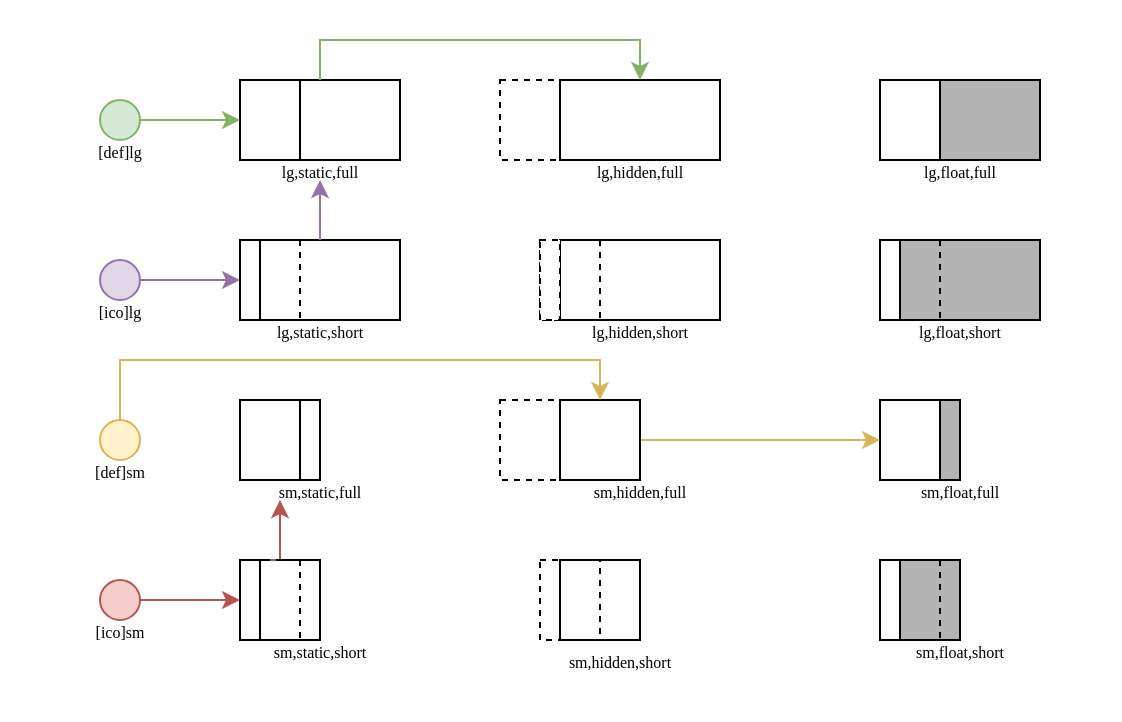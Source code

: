 <mxfile version="24.8.4">
  <diagram name="Page-1" id="ly4c57xhCOYRpJJMbKzn">
    <mxGraphModel dx="578" dy="792" grid="1" gridSize="10" guides="1" tooltips="1" connect="1" arrows="1" fold="1" page="1" pageScale="1" pageWidth="827" pageHeight="1169" math="0" shadow="0">
      <root>
        <mxCell id="0" />
        <mxCell id="1" parent="0" />
        <mxCell id="pbPmaoMiispyIK3xkd-3-42" value="" style="rounded=0;whiteSpace=wrap;html=1;strokeColor=none;" vertex="1" parent="1">
          <mxGeometry width="560" height="360" as="geometry" />
        </mxCell>
        <mxCell id="pbPmaoMiispyIK3xkd-3-9" value="" style="group" vertex="1" connectable="0" parent="1">
          <mxGeometry x="120" y="40" width="80" height="40" as="geometry" />
        </mxCell>
        <mxCell id="pbPmaoMiispyIK3xkd-3-5" value="" style="rounded=0;whiteSpace=wrap;html=1;" vertex="1" parent="pbPmaoMiispyIK3xkd-3-9">
          <mxGeometry width="80" height="40" as="geometry" />
        </mxCell>
        <mxCell id="pbPmaoMiispyIK3xkd-3-6" value="" style="rounded=0;whiteSpace=wrap;html=1;" vertex="1" parent="pbPmaoMiispyIK3xkd-3-9">
          <mxGeometry width="30" height="40" as="geometry" />
        </mxCell>
        <mxCell id="pbPmaoMiispyIK3xkd-3-30" value="" style="group" vertex="1" connectable="0" parent="1">
          <mxGeometry x="120" y="120" width="80" height="40" as="geometry" />
        </mxCell>
        <mxCell id="pbPmaoMiispyIK3xkd-3-12" value="" style="rounded=0;whiteSpace=wrap;html=1;" vertex="1" parent="pbPmaoMiispyIK3xkd-3-30">
          <mxGeometry width="80" height="40" as="geometry" />
        </mxCell>
        <mxCell id="pbPmaoMiispyIK3xkd-3-28" value="" style="rounded=0;whiteSpace=wrap;html=1;" vertex="1" parent="pbPmaoMiispyIK3xkd-3-30">
          <mxGeometry width="10" height="40" as="geometry" />
        </mxCell>
        <mxCell id="pbPmaoMiispyIK3xkd-3-29" value="" style="endArrow=none;dashed=1;html=1;rounded=0;" edge="1" parent="pbPmaoMiispyIK3xkd-3-30">
          <mxGeometry width="50" height="50" relative="1" as="geometry">
            <mxPoint x="30" as="sourcePoint" />
            <mxPoint x="30" y="40" as="targetPoint" />
          </mxGeometry>
        </mxCell>
        <mxCell id="pbPmaoMiispyIK3xkd-3-31" value="" style="group" vertex="1" connectable="0" parent="1">
          <mxGeometry x="440" y="40" width="80" height="40" as="geometry" />
        </mxCell>
        <mxCell id="pbPmaoMiispyIK3xkd-3-32" value="" style="rounded=0;whiteSpace=wrap;html=1;fillColor=#B3B3B3;" vertex="1" parent="pbPmaoMiispyIK3xkd-3-31">
          <mxGeometry width="80" height="40" as="geometry" />
        </mxCell>
        <mxCell id="pbPmaoMiispyIK3xkd-3-33" value="" style="rounded=0;whiteSpace=wrap;html=1;" vertex="1" parent="pbPmaoMiispyIK3xkd-3-31">
          <mxGeometry width="30" height="40" as="geometry" />
        </mxCell>
        <mxCell id="pbPmaoMiispyIK3xkd-3-34" value="" style="group" vertex="1" connectable="0" parent="1">
          <mxGeometry x="280" y="40" width="80" height="40" as="geometry" />
        </mxCell>
        <mxCell id="pbPmaoMiispyIK3xkd-3-49" value="" style="group" vertex="1" connectable="0" parent="pbPmaoMiispyIK3xkd-3-34">
          <mxGeometry x="-30" width="110" height="40" as="geometry" />
        </mxCell>
        <mxCell id="pbPmaoMiispyIK3xkd-3-35" value="" style="rounded=0;whiteSpace=wrap;html=1;" vertex="1" parent="pbPmaoMiispyIK3xkd-3-49">
          <mxGeometry x="30" width="80" height="40" as="geometry" />
        </mxCell>
        <mxCell id="pbPmaoMiispyIK3xkd-3-36" value="" style="rounded=0;whiteSpace=wrap;html=1;dashed=1;fillColor=none;" vertex="1" parent="pbPmaoMiispyIK3xkd-3-49">
          <mxGeometry width="30" height="40" as="geometry" />
        </mxCell>
        <mxCell id="pbPmaoMiispyIK3xkd-3-38" value="" style="group" vertex="1" connectable="0" parent="1">
          <mxGeometry x="440" y="120" width="80" height="40" as="geometry" />
        </mxCell>
        <mxCell id="pbPmaoMiispyIK3xkd-3-39" value="" style="rounded=0;whiteSpace=wrap;html=1;fillColor=#B3B3B3;" vertex="1" parent="pbPmaoMiispyIK3xkd-3-38">
          <mxGeometry width="80" height="40" as="geometry" />
        </mxCell>
        <mxCell id="pbPmaoMiispyIK3xkd-3-40" value="" style="rounded=0;whiteSpace=wrap;html=1;" vertex="1" parent="pbPmaoMiispyIK3xkd-3-38">
          <mxGeometry width="10" height="40" as="geometry" />
        </mxCell>
        <mxCell id="pbPmaoMiispyIK3xkd-3-43" value="&lt;font style=&quot;font-size: 8px;&quot; data-font-src=&quot;https://fonts.googleapis.com/css?family=Fira+Code&quot; face=&quot;Fira Code&quot;&gt;lg,static,full&lt;/font&gt;" style="text;html=1;align=center;verticalAlign=middle;whiteSpace=wrap;rounded=0;" vertex="1" parent="1">
          <mxGeometry x="120" y="80" width="80" height="10" as="geometry" />
        </mxCell>
        <mxCell id="pbPmaoMiispyIK3xkd-3-44" value="&lt;font style=&quot;font-size: 8px;&quot; data-font-src=&quot;https://fonts.googleapis.com/css?family=Fira+Code&quot; face=&quot;Fira Code&quot;&gt;lg,float,full&lt;/font&gt;" style="text;html=1;align=center;verticalAlign=middle;whiteSpace=wrap;rounded=0;" vertex="1" parent="1">
          <mxGeometry x="440" y="80" width="80" height="10" as="geometry" />
        </mxCell>
        <mxCell id="pbPmaoMiispyIK3xkd-3-46" value="&lt;font style=&quot;font-size: 8px;&quot; data-font-src=&quot;https://fonts.googleapis.com/css?family=Fira+Code&quot; face=&quot;Fira Code&quot;&gt;lg,static,short&lt;/font&gt;" style="text;html=1;align=center;verticalAlign=middle;whiteSpace=wrap;rounded=0;" vertex="1" parent="1">
          <mxGeometry x="120" y="160" width="80" height="10" as="geometry" />
        </mxCell>
        <mxCell id="pbPmaoMiispyIK3xkd-3-47" value="&lt;font style=&quot;font-size: 8px;&quot; data-font-src=&quot;https://fonts.googleapis.com/css?family=Fira+Code&quot; face=&quot;Fira Code&quot;&gt;lg,float,short&lt;/font&gt;" style="text;html=1;align=center;verticalAlign=middle;whiteSpace=wrap;rounded=0;" vertex="1" parent="1">
          <mxGeometry x="440" y="160" width="80" height="10" as="geometry" />
        </mxCell>
        <mxCell id="pbPmaoMiispyIK3xkd-3-48" value="&lt;font style=&quot;font-size: 8px;&quot; data-font-src=&quot;https://fonts.googleapis.com/css?family=Fira+Code&quot; face=&quot;Fira Code&quot;&gt;lg,hidden,full&lt;/font&gt;" style="text;html=1;align=center;verticalAlign=middle;whiteSpace=wrap;rounded=0;" vertex="1" parent="1">
          <mxGeometry x="280" y="80" width="80" height="10" as="geometry" />
        </mxCell>
        <mxCell id="pbPmaoMiispyIK3xkd-3-54" value="" style="group" vertex="1" connectable="0" parent="1">
          <mxGeometry x="280" y="120" width="80" height="40" as="geometry" />
        </mxCell>
        <mxCell id="pbPmaoMiispyIK3xkd-3-55" value="" style="rounded=0;whiteSpace=wrap;html=1;" vertex="1" parent="pbPmaoMiispyIK3xkd-3-54">
          <mxGeometry width="80" height="40" as="geometry" />
        </mxCell>
        <mxCell id="pbPmaoMiispyIK3xkd-3-58" value="&lt;font style=&quot;font-size: 8px;&quot; data-font-src=&quot;https://fonts.googleapis.com/css?family=Fira+Code&quot; face=&quot;Fira Code&quot;&gt;lg,hidden,short&lt;/font&gt;" style="text;html=1;align=center;verticalAlign=middle;whiteSpace=wrap;rounded=0;" vertex="1" parent="1">
          <mxGeometry x="280" y="160" width="80" height="10" as="geometry" />
        </mxCell>
        <mxCell id="pbPmaoMiispyIK3xkd-3-62" value="" style="group" vertex="1" connectable="0" parent="1">
          <mxGeometry x="40" y="50" width="40" height="30" as="geometry" />
        </mxCell>
        <mxCell id="pbPmaoMiispyIK3xkd-3-60" value="" style="ellipse;fillColor=#d5e8d4;html=1;strokeColor=#82b366;" vertex="1" parent="pbPmaoMiispyIK3xkd-3-62">
          <mxGeometry x="10" width="20" height="20" as="geometry" />
        </mxCell>
        <mxCell id="pbPmaoMiispyIK3xkd-3-61" value="&lt;font style=&quot;font-size: 8px;&quot; data-font-src=&quot;https://fonts.googleapis.com/css?family=Fira+Code&quot; face=&quot;Fira Code&quot;&gt;[def]lg&lt;/font&gt;" style="text;html=1;align=center;verticalAlign=middle;whiteSpace=wrap;rounded=0;" vertex="1" parent="pbPmaoMiispyIK3xkd-3-62">
          <mxGeometry y="20" width="40" height="10" as="geometry" />
        </mxCell>
        <mxCell id="pbPmaoMiispyIK3xkd-3-66" value="" style="group" vertex="1" connectable="0" parent="1">
          <mxGeometry x="40" y="210" width="40" height="30" as="geometry" />
        </mxCell>
        <mxCell id="pbPmaoMiispyIK3xkd-3-67" value="" style="ellipse;fillColor=#fff2cc;html=1;strokeColor=#d6b656;" vertex="1" parent="pbPmaoMiispyIK3xkd-3-66">
          <mxGeometry x="10" width="20" height="20" as="geometry" />
        </mxCell>
        <mxCell id="pbPmaoMiispyIK3xkd-3-68" value="&lt;font style=&quot;font-size: 8px;&quot; data-font-src=&quot;https://fonts.googleapis.com/css?family=Fira+Code&quot; face=&quot;Fira Code&quot;&gt;[def]sm&lt;/font&gt;" style="text;html=1;align=center;verticalAlign=middle;whiteSpace=wrap;rounded=0;" vertex="1" parent="pbPmaoMiispyIK3xkd-3-66">
          <mxGeometry y="20" width="40" height="10" as="geometry" />
        </mxCell>
        <mxCell id="pbPmaoMiispyIK3xkd-3-78" value="" style="group" vertex="1" connectable="0" parent="1">
          <mxGeometry x="40" y="130" width="40" height="30" as="geometry" />
        </mxCell>
        <mxCell id="pbPmaoMiispyIK3xkd-3-80" value="&lt;font style=&quot;font-size: 8px;&quot; data-font-src=&quot;https://fonts.googleapis.com/css?family=Fira+Code&quot; face=&quot;Fira Code&quot;&gt;[ico]lg&lt;/font&gt;" style="text;html=1;align=center;verticalAlign=middle;whiteSpace=wrap;rounded=0;" vertex="1" parent="pbPmaoMiispyIK3xkd-3-78">
          <mxGeometry y="20" width="40" height="10" as="geometry" />
        </mxCell>
        <mxCell id="pbPmaoMiispyIK3xkd-3-79" value="" style="ellipse;fillColor=#e1d5e7;html=1;strokeColor=#9673a6;" vertex="1" parent="pbPmaoMiispyIK3xkd-3-78">
          <mxGeometry x="10" width="20" height="20" as="geometry" />
        </mxCell>
        <mxCell id="pbPmaoMiispyIK3xkd-3-81" value="" style="group" vertex="1" connectable="0" parent="1">
          <mxGeometry x="40" y="290" width="40" height="30" as="geometry" />
        </mxCell>
        <mxCell id="pbPmaoMiispyIK3xkd-3-82" value="" style="ellipse;fillColor=#f8cecc;html=1;strokeColor=#b85450;" vertex="1" parent="pbPmaoMiispyIK3xkd-3-81">
          <mxGeometry x="10" width="20" height="20" as="geometry" />
        </mxCell>
        <mxCell id="pbPmaoMiispyIK3xkd-3-83" value="&lt;font style=&quot;font-size: 8px;&quot; data-font-src=&quot;https://fonts.googleapis.com/css?family=Fira+Code&quot; face=&quot;Fira Code&quot;&gt;[ico]sm&lt;/font&gt;" style="text;html=1;align=center;verticalAlign=middle;whiteSpace=wrap;rounded=0;" vertex="1" parent="pbPmaoMiispyIK3xkd-3-81">
          <mxGeometry y="20" width="40" height="10" as="geometry" />
        </mxCell>
        <mxCell id="pbPmaoMiispyIK3xkd-3-90" value="" style="group" vertex="1" connectable="0" parent="1">
          <mxGeometry x="120" y="200" width="40" height="40" as="geometry" />
        </mxCell>
        <mxCell id="pbPmaoMiispyIK3xkd-3-91" value="" style="rounded=0;whiteSpace=wrap;html=1;" vertex="1" parent="pbPmaoMiispyIK3xkd-3-90">
          <mxGeometry width="40" height="40" as="geometry" />
        </mxCell>
        <mxCell id="pbPmaoMiispyIK3xkd-3-92" value="" style="rounded=0;whiteSpace=wrap;html=1;" vertex="1" parent="pbPmaoMiispyIK3xkd-3-90">
          <mxGeometry width="30" height="40" as="geometry" />
        </mxCell>
        <mxCell id="pbPmaoMiispyIK3xkd-3-93" value="&lt;font style=&quot;font-size: 8px;&quot; data-font-src=&quot;https://fonts.googleapis.com/css?family=Fira+Code&quot; face=&quot;Fira Code&quot;&gt;sm,static,full&lt;/font&gt;" style="text;html=1;align=center;verticalAlign=middle;whiteSpace=wrap;rounded=0;" vertex="1" parent="1">
          <mxGeometry x="120" y="240" width="80" height="10" as="geometry" />
        </mxCell>
        <mxCell id="pbPmaoMiispyIK3xkd-3-102" value="" style="group" vertex="1" connectable="0" parent="1">
          <mxGeometry x="440" y="200" width="40" height="40" as="geometry" />
        </mxCell>
        <mxCell id="pbPmaoMiispyIK3xkd-3-103" value="" style="rounded=0;whiteSpace=wrap;html=1;fillColor=#B3B3B3;" vertex="1" parent="pbPmaoMiispyIK3xkd-3-102">
          <mxGeometry width="40" height="40" as="geometry" />
        </mxCell>
        <mxCell id="pbPmaoMiispyIK3xkd-3-104" value="" style="rounded=0;whiteSpace=wrap;html=1;" vertex="1" parent="pbPmaoMiispyIK3xkd-3-102">
          <mxGeometry width="30" height="40" as="geometry" />
        </mxCell>
        <mxCell id="pbPmaoMiispyIK3xkd-3-105" value="&lt;font style=&quot;font-size: 8px;&quot; data-font-src=&quot;https://fonts.googleapis.com/css?family=Fira+Code&quot; face=&quot;Fira Code&quot;&gt;sm,float,full&lt;/font&gt;" style="text;html=1;align=center;verticalAlign=middle;whiteSpace=wrap;rounded=0;" vertex="1" parent="1">
          <mxGeometry x="440" y="240" width="80" height="10" as="geometry" />
        </mxCell>
        <mxCell id="pbPmaoMiispyIK3xkd-3-106" value="" style="group" vertex="1" connectable="0" parent="1">
          <mxGeometry x="120" y="280" width="40" height="40" as="geometry" />
        </mxCell>
        <mxCell id="pbPmaoMiispyIK3xkd-3-107" value="" style="rounded=0;whiteSpace=wrap;html=1;" vertex="1" parent="pbPmaoMiispyIK3xkd-3-106">
          <mxGeometry width="40" height="40" as="geometry" />
        </mxCell>
        <mxCell id="pbPmaoMiispyIK3xkd-3-108" value="" style="rounded=0;whiteSpace=wrap;html=1;" vertex="1" parent="pbPmaoMiispyIK3xkd-3-106">
          <mxGeometry width="10" height="40" as="geometry" />
        </mxCell>
        <mxCell id="pbPmaoMiispyIK3xkd-3-110" value="&lt;font style=&quot;font-size: 8px;&quot; data-font-src=&quot;https://fonts.googleapis.com/css?family=Fira+Code&quot; face=&quot;Fira Code&quot;&gt;sm,static,short&lt;/font&gt;" style="text;html=1;align=center;verticalAlign=middle;whiteSpace=wrap;rounded=0;" vertex="1" parent="1">
          <mxGeometry x="120" y="320" width="80" height="10" as="geometry" />
        </mxCell>
        <mxCell id="pbPmaoMiispyIK3xkd-3-149" style="edgeStyle=orthogonalEdgeStyle;rounded=0;orthogonalLoop=1;jettySize=auto;html=1;exitX=1;exitY=0.5;exitDx=0;exitDy=0;fillColor=#fff2cc;strokeColor=#d6b656;" edge="1" parent="1" source="pbPmaoMiispyIK3xkd-3-128" target="pbPmaoMiispyIK3xkd-3-104">
          <mxGeometry relative="1" as="geometry" />
        </mxCell>
        <mxCell id="pbPmaoMiispyIK3xkd-3-124" value="&lt;font style=&quot;font-size: 8px;&quot; data-font-src=&quot;https://fonts.googleapis.com/css?family=Fira+Code&quot; face=&quot;Fira Code&quot;&gt;sm,hidden,short&lt;/font&gt;" style="text;html=1;align=center;verticalAlign=middle;whiteSpace=wrap;rounded=0;" vertex="1" parent="1">
          <mxGeometry x="270" y="325" width="80" height="10" as="geometry" />
        </mxCell>
        <mxCell id="pbPmaoMiispyIK3xkd-3-130" value="&lt;font style=&quot;font-size: 8px;&quot; data-font-src=&quot;https://fonts.googleapis.com/css?family=Fira+Code&quot; face=&quot;Fira Code&quot;&gt;sm,hidden,full&lt;/font&gt;" style="text;html=1;align=center;verticalAlign=middle;whiteSpace=wrap;rounded=0;" vertex="1" parent="1">
          <mxGeometry x="280" y="240" width="80" height="10" as="geometry" />
        </mxCell>
        <mxCell id="pbPmaoMiispyIK3xkd-3-128" value="" style="rounded=0;whiteSpace=wrap;html=1;" vertex="1" parent="1">
          <mxGeometry x="280" y="200" width="40" height="40" as="geometry" />
        </mxCell>
        <mxCell id="pbPmaoMiispyIK3xkd-3-129" value="" style="rounded=0;whiteSpace=wrap;html=1;dashed=1;fillColor=none;" vertex="1" parent="1">
          <mxGeometry x="250" y="200" width="30" height="40" as="geometry" />
        </mxCell>
        <mxCell id="pbPmaoMiispyIK3xkd-3-131" style="edgeStyle=orthogonalEdgeStyle;rounded=0;orthogonalLoop=1;jettySize=auto;html=1;exitX=1;exitY=0.5;exitDx=0;exitDy=0;entryX=0;entryY=0.5;entryDx=0;entryDy=0;fillColor=#d5e8d4;strokeColor=#82b366;" edge="1" parent="1" source="pbPmaoMiispyIK3xkd-3-60" target="pbPmaoMiispyIK3xkd-3-6">
          <mxGeometry relative="1" as="geometry" />
        </mxCell>
        <mxCell id="pbPmaoMiispyIK3xkd-3-132" style="edgeStyle=orthogonalEdgeStyle;rounded=0;orthogonalLoop=1;jettySize=auto;html=1;exitX=0.5;exitY=0;exitDx=0;exitDy=0;entryX=0.5;entryY=0;entryDx=0;entryDy=0;fillColor=#d5e8d4;strokeColor=#82b366;" edge="1" parent="1" source="pbPmaoMiispyIK3xkd-3-5" target="pbPmaoMiispyIK3xkd-3-35">
          <mxGeometry relative="1" as="geometry" />
        </mxCell>
        <mxCell id="pbPmaoMiispyIK3xkd-3-138" style="edgeStyle=orthogonalEdgeStyle;rounded=0;orthogonalLoop=1;jettySize=auto;html=1;exitX=1;exitY=0.5;exitDx=0;exitDy=0;entryX=0;entryY=0.5;entryDx=0;entryDy=0;fillColor=#e1d5e7;strokeColor=#9673a6;" edge="1" parent="1" source="pbPmaoMiispyIK3xkd-3-79" target="pbPmaoMiispyIK3xkd-3-28">
          <mxGeometry relative="1" as="geometry" />
        </mxCell>
        <mxCell id="pbPmaoMiispyIK3xkd-3-143" style="edgeStyle=orthogonalEdgeStyle;rounded=0;orthogonalLoop=1;jettySize=auto;html=1;exitX=0.5;exitY=0;exitDx=0;exitDy=0;entryX=0.5;entryY=1;entryDx=0;entryDy=0;fillColor=#e1d5e7;strokeColor=#9673a6;" edge="1" parent="1" source="pbPmaoMiispyIK3xkd-3-12" target="pbPmaoMiispyIK3xkd-3-43">
          <mxGeometry relative="1" as="geometry" />
        </mxCell>
        <mxCell id="pbPmaoMiispyIK3xkd-3-145" style="edgeStyle=orthogonalEdgeStyle;rounded=0;orthogonalLoop=1;jettySize=auto;html=1;exitX=1;exitY=0.5;exitDx=0;exitDy=0;entryX=0;entryY=0.5;entryDx=0;entryDy=0;fillColor=#f8cecc;strokeColor=#b85450;" edge="1" parent="1" source="pbPmaoMiispyIK3xkd-3-82" target="pbPmaoMiispyIK3xkd-3-108">
          <mxGeometry relative="1" as="geometry" />
        </mxCell>
        <mxCell id="pbPmaoMiispyIK3xkd-3-150" value="" style="group" vertex="1" connectable="0" parent="1">
          <mxGeometry x="440" y="280" width="40" height="40" as="geometry" />
        </mxCell>
        <mxCell id="pbPmaoMiispyIK3xkd-3-151" value="" style="rounded=0;whiteSpace=wrap;html=1;fillColor=#B3B3B3;" vertex="1" parent="pbPmaoMiispyIK3xkd-3-150">
          <mxGeometry width="40" height="40" as="geometry" />
        </mxCell>
        <mxCell id="pbPmaoMiispyIK3xkd-3-152" value="" style="rounded=0;whiteSpace=wrap;html=1;" vertex="1" parent="pbPmaoMiispyIK3xkd-3-150">
          <mxGeometry width="10" height="40" as="geometry" />
        </mxCell>
        <mxCell id="pbPmaoMiispyIK3xkd-3-153" value="&lt;font style=&quot;font-size: 8px;&quot; data-font-src=&quot;https://fonts.googleapis.com/css?family=Fira+Code&quot; face=&quot;Fira Code&quot;&gt;sm,float,short&lt;/font&gt;" style="text;html=1;align=center;verticalAlign=middle;whiteSpace=wrap;rounded=0;" vertex="1" parent="1">
          <mxGeometry x="440" y="320" width="80" height="10" as="geometry" />
        </mxCell>
        <mxCell id="pbPmaoMiispyIK3xkd-3-169" style="edgeStyle=orthogonalEdgeStyle;rounded=0;orthogonalLoop=1;jettySize=auto;html=1;exitX=0.5;exitY=0;exitDx=0;exitDy=0;entryX=0.25;entryY=1;entryDx=0;entryDy=0;fillColor=#f8cecc;strokeColor=#b85450;" edge="1" parent="1" source="pbPmaoMiispyIK3xkd-3-154" target="pbPmaoMiispyIK3xkd-3-93">
          <mxGeometry relative="1" as="geometry" />
        </mxCell>
        <mxCell id="pbPmaoMiispyIK3xkd-3-154" value="" style="rounded=0;whiteSpace=wrap;html=1;dashed=1;fillColor=none;" vertex="1" parent="1">
          <mxGeometry x="120" y="280" width="30" height="40" as="geometry" />
        </mxCell>
        <mxCell id="pbPmaoMiispyIK3xkd-3-159" value="" style="rounded=0;whiteSpace=wrap;html=1;dashed=1;fillColor=none;" vertex="1" parent="1">
          <mxGeometry x="440" y="120" width="30" height="40" as="geometry" />
        </mxCell>
        <mxCell id="pbPmaoMiispyIK3xkd-3-161" value="" style="rounded=0;whiteSpace=wrap;html=1;dashed=1;fillColor=none;" vertex="1" parent="1">
          <mxGeometry x="440" y="280" width="30" height="40" as="geometry" />
        </mxCell>
        <mxCell id="pbPmaoMiispyIK3xkd-3-59" value="" style="rounded=0;whiteSpace=wrap;html=1;dashed=1;fillColor=none;" vertex="1" parent="1">
          <mxGeometry x="270" y="120" width="30" height="40" as="geometry" />
        </mxCell>
        <mxCell id="pbPmaoMiispyIK3xkd-3-56" value="" style="rounded=0;whiteSpace=wrap;html=1;dashed=1;" vertex="1" parent="1">
          <mxGeometry x="270" y="120" width="10" height="40" as="geometry" />
        </mxCell>
        <mxCell id="pbPmaoMiispyIK3xkd-3-125" value="" style="rounded=0;whiteSpace=wrap;html=1;dashed=1;" vertex="1" parent="1">
          <mxGeometry x="270" y="280" width="10" height="40" as="geometry" />
        </mxCell>
        <mxCell id="pbPmaoMiispyIK3xkd-3-162" style="edgeStyle=orthogonalEdgeStyle;rounded=0;orthogonalLoop=1;jettySize=auto;html=1;exitX=0.5;exitY=0;exitDx=0;exitDy=0;entryX=0.5;entryY=0;entryDx=0;entryDy=0;fillColor=#fff2cc;strokeColor=#d6b656;" edge="1" parent="1" source="pbPmaoMiispyIK3xkd-3-67" target="pbPmaoMiispyIK3xkd-3-128">
          <mxGeometry relative="1" as="geometry" />
        </mxCell>
        <mxCell id="pbPmaoMiispyIK3xkd-3-122" value="" style="group" vertex="1" connectable="0" parent="1">
          <mxGeometry x="280" y="280" width="40" height="40" as="geometry" />
        </mxCell>
        <mxCell id="pbPmaoMiispyIK3xkd-3-123" value="" style="rounded=0;whiteSpace=wrap;html=1;" vertex="1" parent="pbPmaoMiispyIK3xkd-3-122">
          <mxGeometry width="40" height="40" as="geometry" />
        </mxCell>
        <mxCell id="pbPmaoMiispyIK3xkd-3-121" value="" style="rounded=0;whiteSpace=wrap;html=1;dashed=1;fillColor=none;" vertex="1" parent="1">
          <mxGeometry x="280" y="280" width="20" height="40" as="geometry" />
        </mxCell>
      </root>
    </mxGraphModel>
  </diagram>
</mxfile>
